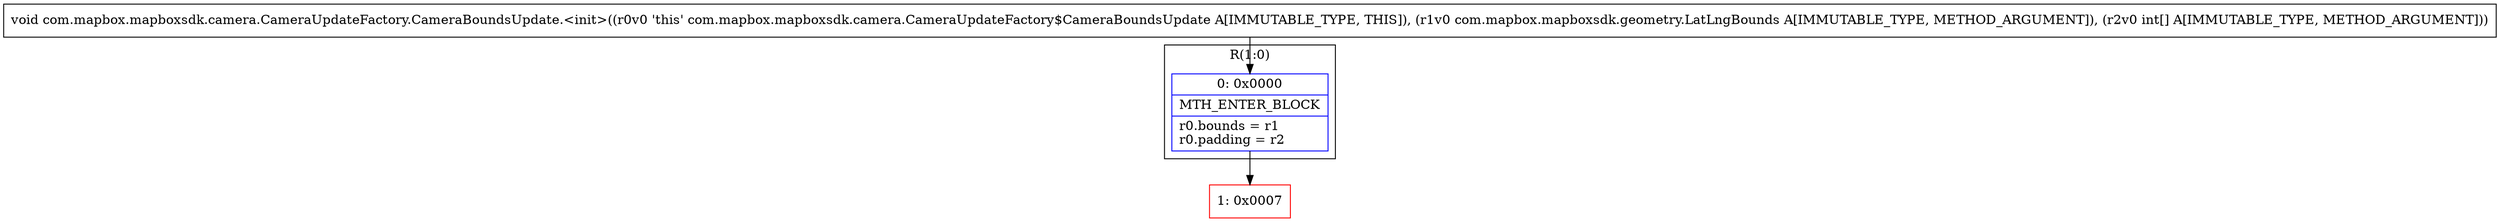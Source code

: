 digraph "CFG forcom.mapbox.mapboxsdk.camera.CameraUpdateFactory.CameraBoundsUpdate.\<init\>(Lcom\/mapbox\/mapboxsdk\/geometry\/LatLngBounds;[I)V" {
subgraph cluster_Region_884455612 {
label = "R(1:0)";
node [shape=record,color=blue];
Node_0 [shape=record,label="{0\:\ 0x0000|MTH_ENTER_BLOCK\l|r0.bounds = r1\lr0.padding = r2\l}"];
}
Node_1 [shape=record,color=red,label="{1\:\ 0x0007}"];
MethodNode[shape=record,label="{void com.mapbox.mapboxsdk.camera.CameraUpdateFactory.CameraBoundsUpdate.\<init\>((r0v0 'this' com.mapbox.mapboxsdk.camera.CameraUpdateFactory$CameraBoundsUpdate A[IMMUTABLE_TYPE, THIS]), (r1v0 com.mapbox.mapboxsdk.geometry.LatLngBounds A[IMMUTABLE_TYPE, METHOD_ARGUMENT]), (r2v0 int[] A[IMMUTABLE_TYPE, METHOD_ARGUMENT])) }"];
MethodNode -> Node_0;
Node_0 -> Node_1;
}

